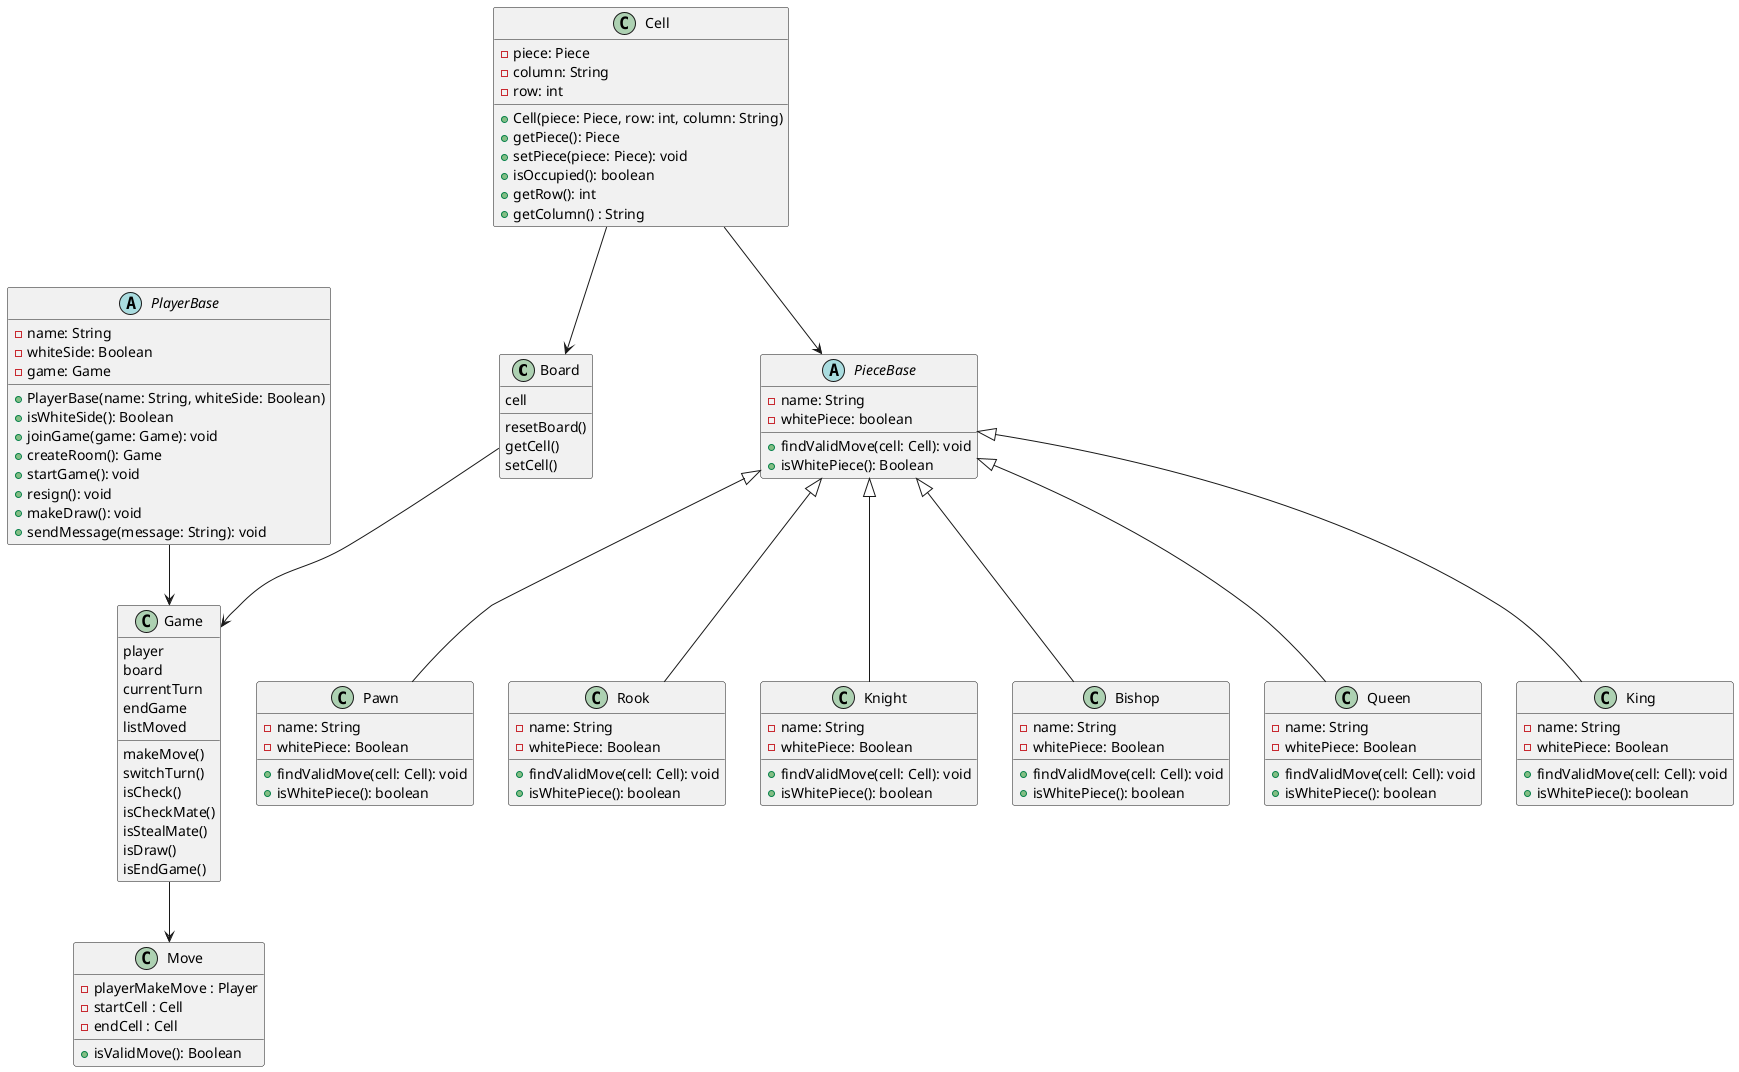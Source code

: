 @startuml classDiagram
class Board {
    cell
    resetBoard()
    getCell()
    setCell()
}
class Game {
    player
    board
    currentTurn
    endGame
    listMoved
    makeMove()
    switchTurn()
    isCheck()
    isCheckMate()
    isStealMate()
    isDraw()
    isEndGame()
}

class Cell {
    -piece: Piece
    -column: String 
    -row: int

    +Cell(piece: Piece, row: int, column: String)
    +getPiece(): Piece
    +setPiece(piece: Piece): void
    +isOccupied(): boolean
    +getRow(): int
    +getColumn() : String
}

abstract class PlayerBase {
    -name: String
    -whiteSide: Boolean
    -game: Game
    
    +PlayerBase(name: String, whiteSide: Boolean)
    +isWhiteSide(): Boolean
    +joinGame(game: Game): void
    +createRoom(): Game
    +startGame(): void
    +resign(): void
    +makeDraw(): void
    +sendMessage(message: String): void
}

abstract class PieceBase {
    -name: String
    -whitePiece: boolean

    +findValidMove(cell: Cell): void
    +isWhitePiece(): Boolean
}

class Move {
    -playerMakeMove : Player
    -startCell : Cell 
    -endCell : Cell

    +isValidMove(): Boolean
}

class Pawn{
    -name: String
    -whitePiece: Boolean
    +findValidMove(cell: Cell): void
    +isWhitePiece(): boolean
} 
class Rook{
    -name: String
    -whitePiece: Boolean
    +findValidMove(cell: Cell): void
    +isWhitePiece(): boolean
}
class Knight{
    -name: String
    -whitePiece: Boolean
    +findValidMove(cell: Cell): void
    +isWhitePiece(): boolean
}
class Bishop{
    -name: String
    -whitePiece: Boolean
    +findValidMove(cell: Cell): void
    +isWhitePiece(): boolean
}
class Queen{
    -name: String
    -whitePiece: Boolean
    +findValidMove(cell: Cell): void
    +isWhitePiece(): boolean
}
class King{
    -name: String
    -whitePiece: Boolean
    +findValidMove(cell: Cell): void
    +isWhitePiece(): boolean
}

PlayerBase --> Game
Cell --> Board
Cell -->PieceBase
Board --> Game
Game --> Move
PieceBase <|-- Pawn
PieceBase <|-- Rook
PieceBase <|-- Knight
PieceBase <|-- Bishop
PieceBase <|-- Queen
PieceBase <|-- King
@enduml


